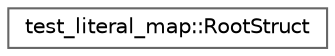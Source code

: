digraph "类继承关系图"
{
 // LATEX_PDF_SIZE
  bgcolor="transparent";
  edge [fontname=Helvetica,fontsize=10,labelfontname=Helvetica,labelfontsize=10];
  node [fontname=Helvetica,fontsize=10,shape=box,height=0.2,width=0.4];
  rankdir="LR";
  Node0 [id="Node000000",label="test_literal_map::RootStruct",height=0.2,width=0.4,color="grey40", fillcolor="white", style="filled",URL="$structtest__literal__map_1_1_root_struct.html",tooltip=" "];
}
